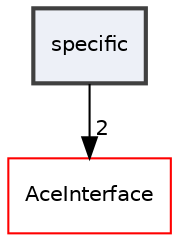 digraph "specific"
{
 // LATEX_PDF_SIZE
  edge [fontname="Helvetica",fontsize="10",labelfontname="Helvetica",labelfontsize="10"];
  node [fontname="Helvetica",fontsize="10",shape=record];
  compound=true
  dir_f76d9823e2d5cad3c5b2fc8ee50da6fa [shape=box, label="specific", style="filled,bold,", fillcolor="#edf0f7", color="grey25", URL="dir_f76d9823e2d5cad3c5b2fc8ee50da6fa.html"];
  dir_ecc188392a90f432974a8527e84878d6 [shape=box, label="AceInterface", style="", fillcolor="#edf0f7", color="red", URL="dir_ecc188392a90f432974a8527e84878d6.html"];
  dir_f76d9823e2d5cad3c5b2fc8ee50da6fa->dir_ecc188392a90f432974a8527e84878d6 [headlabel="2", labeldistance=1.5 headhref="dir_000002_000000.html"];
}
